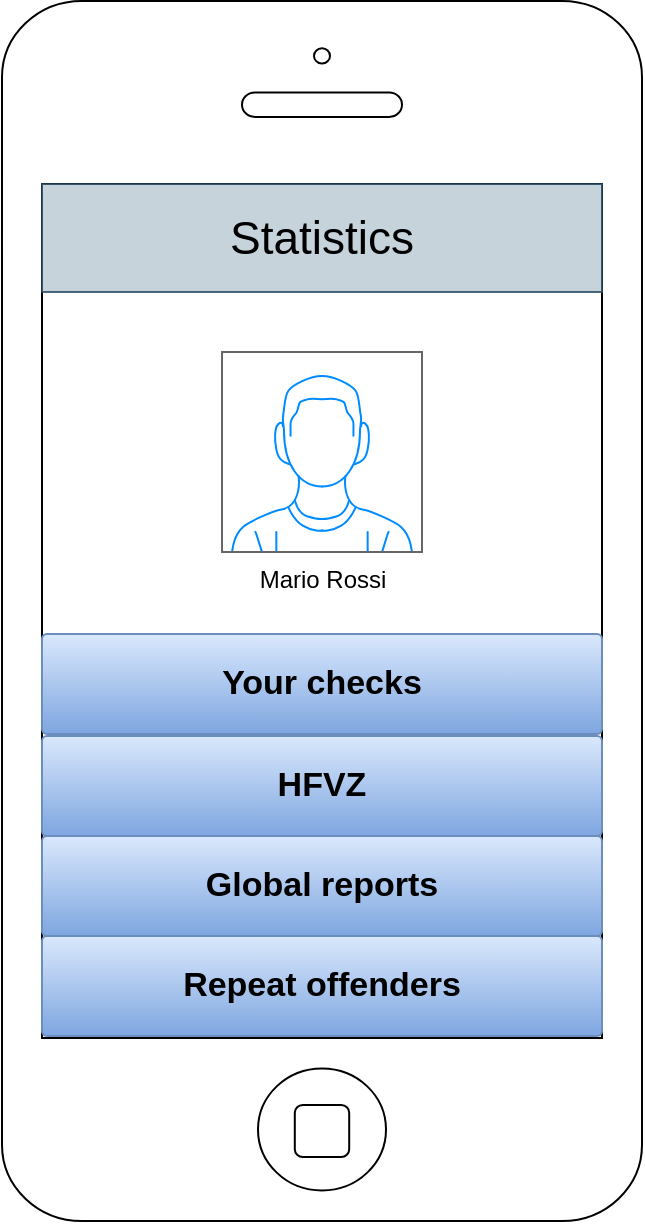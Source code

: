 <mxfile version="12.1.3" type="device" pages="1"><diagram id="9A_WMLsam9mDan9zznJi" name="Page-1"><mxGraphModel dx="1102" dy="560" grid="1" gridSize="10" guides="1" tooltips="1" connect="1" arrows="1" fold="1" page="1" pageScale="1" pageWidth="1169" pageHeight="827" math="0" shadow="0"><root><mxCell id="0"/><mxCell id="1" parent="0"/><mxCell id="2D2owbfq9zRsvwBRL95P-1" value="" style="html=1;verticalLabelPosition=bottom;labelBackgroundColor=#ffffff;verticalAlign=top;shadow=0;dashed=0;strokeWidth=1;shape=mxgraph.ios7.misc.iphone;gradientColor=none;fillColor=#FFFFFF;" parent="1" vertex="1"><mxGeometry x="330" y="24.5" width="320" height="610" as="geometry"/></mxCell><mxCell id="2D2owbfq9zRsvwBRL95P-33" value="Statistics" style="text;html=1;align=center;verticalAlign=middle;whiteSpace=wrap;rounded=0;fontSize=23;opacity=80;fillColor=#bac8d3;strokeColor=#23445d;" parent="1" vertex="1"><mxGeometry x="350" y="116" width="280" height="54" as="geometry"/></mxCell><mxCell id="h1oR9IeFFi3iSYMRWBOs-9" value="Mario Rossi" style="verticalLabelPosition=bottom;shadow=0;dashed=0;align=center;html=1;verticalAlign=top;strokeWidth=1;shape=mxgraph.mockup.containers.userMale;strokeColor=#666666;strokeColor2=#008cff;fillColor=#ffffff;" parent="1" vertex="1"><mxGeometry x="440" y="200" width="100" height="100" as="geometry"/></mxCell><mxCell id="h1oR9IeFFi3iSYMRWBOs-11" value="&lt;font style=&quot;font-size: 17px&quot;&gt;&lt;b&gt;Your checks&lt;/b&gt;&lt;/font&gt;" style="strokeWidth=1;html=1;shadow=0;dashed=0;shape=mxgraph.ios.iTextInput;strokeColor=#6c8ebf;buttonText=;fontSize=8;fillColor=#dae8fc;whiteSpace=wrap;align=center;gradientColor=#7ea6e0;" parent="1" vertex="1"><mxGeometry x="350" y="341" width="280" height="50" as="geometry"/></mxCell><mxCell id="h1oR9IeFFi3iSYMRWBOs-12" value="&lt;b&gt;&lt;font style=&quot;font-size: 17px&quot;&gt;Global reports&lt;/font&gt;&lt;/b&gt;" style="strokeWidth=1;html=1;shadow=0;dashed=0;shape=mxgraph.ios.iTextInput;strokeColor=#6c8ebf;buttonText=;fontSize=8;fillColor=#dae8fc;whiteSpace=wrap;align=center;gradientColor=#7ea6e0;" parent="1" vertex="1"><mxGeometry x="350" y="442" width="280" height="50" as="geometry"/></mxCell><mxCell id="h1oR9IeFFi3iSYMRWBOs-13" value="&lt;span style=&quot;font-size: 17px&quot;&gt;&lt;b&gt;HFVZ&lt;/b&gt;&lt;/span&gt;" style="strokeWidth=1;html=1;shadow=0;dashed=0;shape=mxgraph.ios.iTextInput;strokeColor=#6c8ebf;buttonText=;fontSize=8;fillColor=#dae8fc;whiteSpace=wrap;align=center;gradientColor=#7ea6e0;" parent="1" vertex="1"><mxGeometry x="350" y="392" width="280" height="50" as="geometry"/></mxCell><mxCell id="h1oR9IeFFi3iSYMRWBOs-17" value="&lt;span style=&quot;font-size: 17px&quot;&gt;&lt;b&gt;Repeat offenders&lt;/b&gt;&lt;/span&gt;" style="strokeWidth=1;html=1;shadow=0;dashed=0;shape=mxgraph.ios.iTextInput;strokeColor=#6c8ebf;buttonText=;fontSize=8;fillColor=#dae8fc;whiteSpace=wrap;align=center;gradientColor=#7ea6e0;" parent="1" vertex="1"><mxGeometry x="350" y="492" width="280" height="50" as="geometry"/></mxCell></root></mxGraphModel></diagram></mxfile>